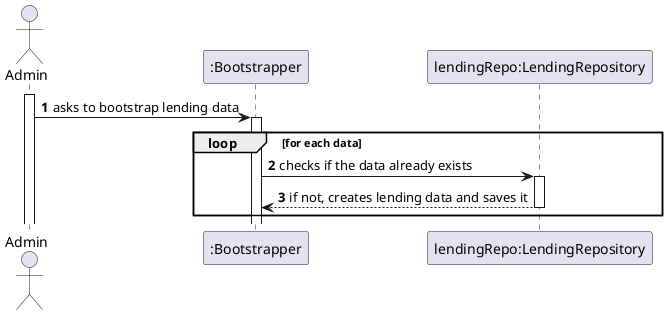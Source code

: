 @startuml
'https://plantuml.com/sequence-diagram

autoactivate on
autonumber

actor "Admin" as User
participant ":Bootstrapper" as Ctrl
participant "lendingRepo:LendingRepository" as Repo

activate User

User -> Ctrl: asks to bootstrap lending data
loop for each data
    Ctrl -> Repo: checks if the data already exists
    Repo --> Ctrl: if not, creates lending data and saves it
end loop

@enduml
